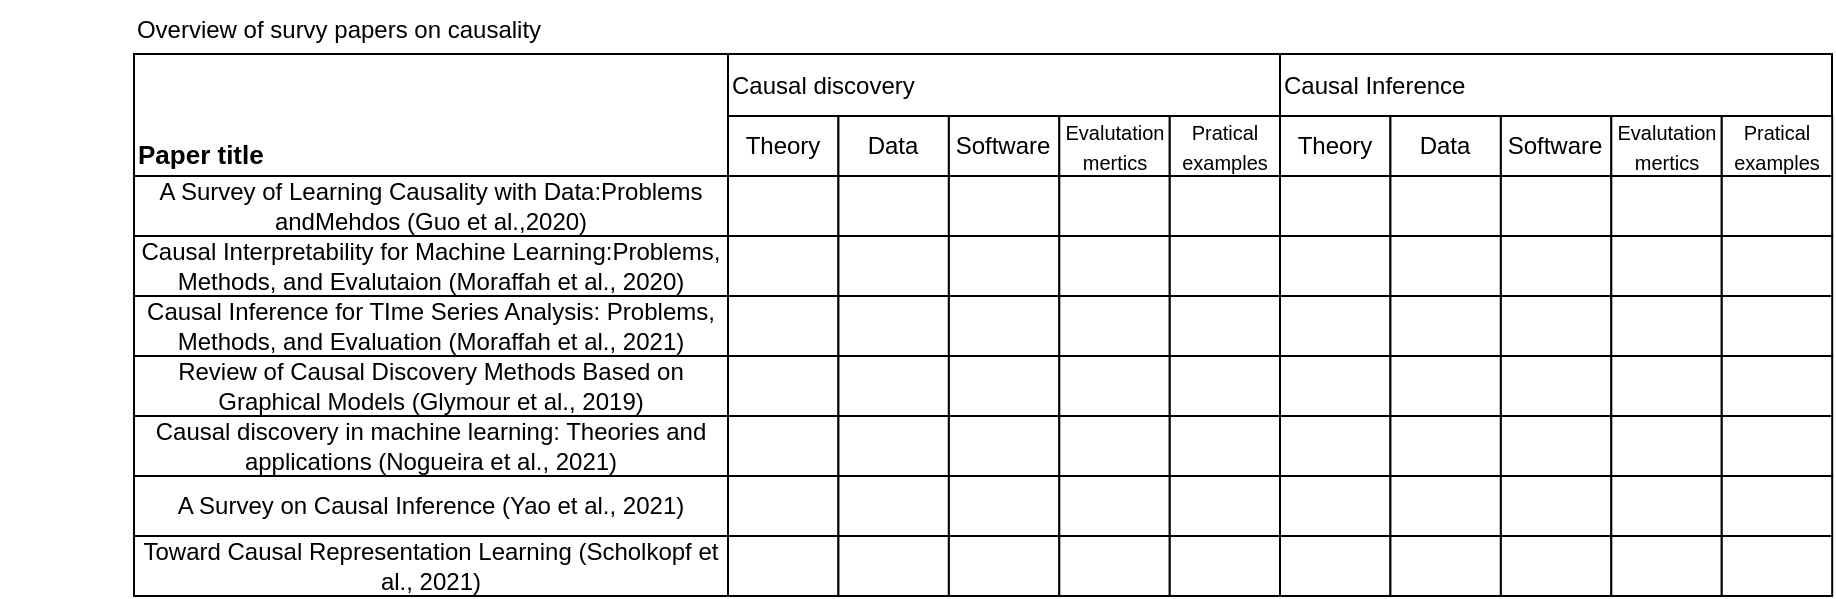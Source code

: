 <mxfile version="22.1.18" type="github">
  <diagram name="第 1 页" id="0yjnDibDTA3Oow093cHx">
    <mxGraphModel dx="1026" dy="1051" grid="0" gridSize="10" guides="1" tooltips="1" connect="1" arrows="1" fold="1" page="0" pageScale="1" pageWidth="1200" pageHeight="1920" math="0" shadow="0">
      <root>
        <mxCell id="0" />
        <mxCell id="1" parent="0" />
        <mxCell id="Acnp41Ya85CCzO2hhUB4-1" value="Overview of survy papers on causality" style="text;html=1;strokeColor=none;fillColor=none;align=center;verticalAlign=middle;whiteSpace=wrap;rounded=0;" vertex="1" parent="1">
          <mxGeometry x="226" y="-144" width="339" height="30" as="geometry" />
        </mxCell>
        <mxCell id="Acnp41Ya85CCzO2hhUB4-2" value="&lt;font style=&quot;font-size: 13px;&quot;&gt;&lt;b&gt;Paper title&lt;/b&gt;&lt;/font&gt;" style="rounded=0;whiteSpace=wrap;html=1;align=left;verticalAlign=bottom;" vertex="1" parent="1">
          <mxGeometry x="293" y="-117" width="297" height="61" as="geometry" />
        </mxCell>
        <mxCell id="Acnp41Ya85CCzO2hhUB4-3" value="" style="rounded=0;whiteSpace=wrap;html=1;" vertex="1" parent="1">
          <mxGeometry x="590" y="-117" width="276" height="60" as="geometry" />
        </mxCell>
        <mxCell id="Acnp41Ya85CCzO2hhUB4-4" value="Causal discovery" style="rounded=0;whiteSpace=wrap;html=1;align=left;" vertex="1" parent="1">
          <mxGeometry x="590" y="-117" width="276" height="31" as="geometry" />
        </mxCell>
        <mxCell id="Acnp41Ya85CCzO2hhUB4-21" value="" style="group" vertex="1" connectable="0" parent="1">
          <mxGeometry x="590" y="-86" width="55.218" height="240" as="geometry" />
        </mxCell>
        <mxCell id="Acnp41Ya85CCzO2hhUB4-6" value="Theory" style="rounded=0;whiteSpace=wrap;html=1;" vertex="1" parent="Acnp41Ya85CCzO2hhUB4-21">
          <mxGeometry width="55.218" height="30" as="geometry" />
        </mxCell>
        <mxCell id="Acnp41Ya85CCzO2hhUB4-8" value="" style="rounded=0;whiteSpace=wrap;html=1;" vertex="1" parent="Acnp41Ya85CCzO2hhUB4-21">
          <mxGeometry y="30" width="55.218" height="30" as="geometry" />
        </mxCell>
        <mxCell id="Acnp41Ya85CCzO2hhUB4-13" value="" style="rounded=0;whiteSpace=wrap;html=1;" vertex="1" parent="Acnp41Ya85CCzO2hhUB4-21">
          <mxGeometry y="60" width="55.218" height="30" as="geometry" />
        </mxCell>
        <mxCell id="Acnp41Ya85CCzO2hhUB4-14" value="" style="rounded=0;whiteSpace=wrap;html=1;" vertex="1" parent="Acnp41Ya85CCzO2hhUB4-21">
          <mxGeometry y="90" width="55.218" height="30" as="geometry" />
        </mxCell>
        <mxCell id="Acnp41Ya85CCzO2hhUB4-17" value="" style="rounded=0;whiteSpace=wrap;html=1;" vertex="1" parent="Acnp41Ya85CCzO2hhUB4-21">
          <mxGeometry y="120" width="55.218" height="30" as="geometry" />
        </mxCell>
        <mxCell id="Acnp41Ya85CCzO2hhUB4-18" value="" style="rounded=0;whiteSpace=wrap;html=1;" vertex="1" parent="Acnp41Ya85CCzO2hhUB4-21">
          <mxGeometry y="150" width="55.218" height="30" as="geometry" />
        </mxCell>
        <mxCell id="Acnp41Ya85CCzO2hhUB4-19" value="" style="rounded=0;whiteSpace=wrap;html=1;" vertex="1" parent="Acnp41Ya85CCzO2hhUB4-21">
          <mxGeometry y="180" width="55.218" height="30" as="geometry" />
        </mxCell>
        <mxCell id="Acnp41Ya85CCzO2hhUB4-20" value="" style="rounded=0;whiteSpace=wrap;html=1;" vertex="1" parent="Acnp41Ya85CCzO2hhUB4-21">
          <mxGeometry y="210" width="55.218" height="30" as="geometry" />
        </mxCell>
        <mxCell id="Acnp41Ya85CCzO2hhUB4-26" value="" style="group" vertex="1" connectable="0" parent="1">
          <mxGeometry x="645.218" y="-86" width="55.218" height="240" as="geometry" />
        </mxCell>
        <mxCell id="Acnp41Ya85CCzO2hhUB4-27" value="Data" style="rounded=0;whiteSpace=wrap;html=1;" vertex="1" parent="Acnp41Ya85CCzO2hhUB4-26">
          <mxGeometry width="55.218" height="30" as="geometry" />
        </mxCell>
        <mxCell id="Acnp41Ya85CCzO2hhUB4-28" value="" style="rounded=0;whiteSpace=wrap;html=1;" vertex="1" parent="Acnp41Ya85CCzO2hhUB4-26">
          <mxGeometry y="30" width="55.218" height="30" as="geometry" />
        </mxCell>
        <mxCell id="Acnp41Ya85CCzO2hhUB4-29" value="" style="rounded=0;whiteSpace=wrap;html=1;" vertex="1" parent="Acnp41Ya85CCzO2hhUB4-26">
          <mxGeometry y="60" width="55.218" height="30" as="geometry" />
        </mxCell>
        <mxCell id="Acnp41Ya85CCzO2hhUB4-30" value="" style="rounded=0;whiteSpace=wrap;html=1;" vertex="1" parent="Acnp41Ya85CCzO2hhUB4-26">
          <mxGeometry y="90" width="55.218" height="30" as="geometry" />
        </mxCell>
        <mxCell id="Acnp41Ya85CCzO2hhUB4-31" value="" style="rounded=0;whiteSpace=wrap;html=1;" vertex="1" parent="Acnp41Ya85CCzO2hhUB4-26">
          <mxGeometry y="120" width="55.218" height="30" as="geometry" />
        </mxCell>
        <mxCell id="Acnp41Ya85CCzO2hhUB4-32" value="" style="rounded=0;whiteSpace=wrap;html=1;" vertex="1" parent="Acnp41Ya85CCzO2hhUB4-26">
          <mxGeometry y="150" width="55.218" height="30" as="geometry" />
        </mxCell>
        <mxCell id="Acnp41Ya85CCzO2hhUB4-33" value="" style="rounded=0;whiteSpace=wrap;html=1;" vertex="1" parent="Acnp41Ya85CCzO2hhUB4-26">
          <mxGeometry y="180" width="55.218" height="30" as="geometry" />
        </mxCell>
        <mxCell id="Acnp41Ya85CCzO2hhUB4-34" value="" style="rounded=0;whiteSpace=wrap;html=1;" vertex="1" parent="Acnp41Ya85CCzO2hhUB4-26">
          <mxGeometry y="210" width="55.218" height="30" as="geometry" />
        </mxCell>
        <mxCell id="Acnp41Ya85CCzO2hhUB4-35" value="" style="group" vertex="1" connectable="0" parent="1">
          <mxGeometry x="700.437" y="-86" width="55.218" height="240" as="geometry" />
        </mxCell>
        <mxCell id="Acnp41Ya85CCzO2hhUB4-36" value="Software" style="rounded=0;whiteSpace=wrap;html=1;" vertex="1" parent="Acnp41Ya85CCzO2hhUB4-35">
          <mxGeometry width="55.218" height="30" as="geometry" />
        </mxCell>
        <mxCell id="Acnp41Ya85CCzO2hhUB4-37" value="" style="rounded=0;whiteSpace=wrap;html=1;" vertex="1" parent="Acnp41Ya85CCzO2hhUB4-35">
          <mxGeometry y="30" width="55.218" height="30" as="geometry" />
        </mxCell>
        <mxCell id="Acnp41Ya85CCzO2hhUB4-38" value="" style="rounded=0;whiteSpace=wrap;html=1;" vertex="1" parent="Acnp41Ya85CCzO2hhUB4-35">
          <mxGeometry y="60" width="55.218" height="30" as="geometry" />
        </mxCell>
        <mxCell id="Acnp41Ya85CCzO2hhUB4-39" value="" style="rounded=0;whiteSpace=wrap;html=1;" vertex="1" parent="Acnp41Ya85CCzO2hhUB4-35">
          <mxGeometry y="90" width="55.218" height="30" as="geometry" />
        </mxCell>
        <mxCell id="Acnp41Ya85CCzO2hhUB4-40" value="" style="rounded=0;whiteSpace=wrap;html=1;" vertex="1" parent="Acnp41Ya85CCzO2hhUB4-35">
          <mxGeometry y="120" width="55.218" height="30" as="geometry" />
        </mxCell>
        <mxCell id="Acnp41Ya85CCzO2hhUB4-41" value="" style="rounded=0;whiteSpace=wrap;html=1;" vertex="1" parent="Acnp41Ya85CCzO2hhUB4-35">
          <mxGeometry y="150" width="55.218" height="30" as="geometry" />
        </mxCell>
        <mxCell id="Acnp41Ya85CCzO2hhUB4-42" value="" style="rounded=0;whiteSpace=wrap;html=1;" vertex="1" parent="Acnp41Ya85CCzO2hhUB4-35">
          <mxGeometry y="180" width="55.218" height="30" as="geometry" />
        </mxCell>
        <mxCell id="Acnp41Ya85CCzO2hhUB4-43" value="" style="rounded=0;whiteSpace=wrap;html=1;" vertex="1" parent="Acnp41Ya85CCzO2hhUB4-35">
          <mxGeometry y="210" width="55.218" height="30" as="geometry" />
        </mxCell>
        <mxCell id="Acnp41Ya85CCzO2hhUB4-53" value="" style="group" vertex="1" connectable="0" parent="1">
          <mxGeometry x="755.655" y="-86" width="55.218" height="240" as="geometry" />
        </mxCell>
        <mxCell id="Acnp41Ya85CCzO2hhUB4-54" value="&lt;font style=&quot;font-size: 10px;&quot;&gt;Evalutation mertics&lt;/font&gt;" style="rounded=0;whiteSpace=wrap;html=1;" vertex="1" parent="Acnp41Ya85CCzO2hhUB4-53">
          <mxGeometry width="55.218" height="30" as="geometry" />
        </mxCell>
        <mxCell id="Acnp41Ya85CCzO2hhUB4-55" value="" style="rounded=0;whiteSpace=wrap;html=1;" vertex="1" parent="Acnp41Ya85CCzO2hhUB4-53">
          <mxGeometry y="30" width="55.218" height="30" as="geometry" />
        </mxCell>
        <mxCell id="Acnp41Ya85CCzO2hhUB4-56" value="" style="rounded=0;whiteSpace=wrap;html=1;" vertex="1" parent="Acnp41Ya85CCzO2hhUB4-53">
          <mxGeometry y="60" width="55.218" height="30" as="geometry" />
        </mxCell>
        <mxCell id="Acnp41Ya85CCzO2hhUB4-57" value="" style="rounded=0;whiteSpace=wrap;html=1;" vertex="1" parent="Acnp41Ya85CCzO2hhUB4-53">
          <mxGeometry y="90" width="55.218" height="30" as="geometry" />
        </mxCell>
        <mxCell id="Acnp41Ya85CCzO2hhUB4-58" value="" style="rounded=0;whiteSpace=wrap;html=1;" vertex="1" parent="Acnp41Ya85CCzO2hhUB4-53">
          <mxGeometry y="120" width="55.218" height="30" as="geometry" />
        </mxCell>
        <mxCell id="Acnp41Ya85CCzO2hhUB4-59" value="" style="rounded=0;whiteSpace=wrap;html=1;" vertex="1" parent="Acnp41Ya85CCzO2hhUB4-53">
          <mxGeometry y="150" width="55.218" height="30" as="geometry" />
        </mxCell>
        <mxCell id="Acnp41Ya85CCzO2hhUB4-60" value="" style="rounded=0;whiteSpace=wrap;html=1;" vertex="1" parent="Acnp41Ya85CCzO2hhUB4-53">
          <mxGeometry y="180" width="55.218" height="30" as="geometry" />
        </mxCell>
        <mxCell id="Acnp41Ya85CCzO2hhUB4-61" value="" style="rounded=0;whiteSpace=wrap;html=1;" vertex="1" parent="Acnp41Ya85CCzO2hhUB4-53">
          <mxGeometry y="210" width="55.218" height="30" as="geometry" />
        </mxCell>
        <mxCell id="Acnp41Ya85CCzO2hhUB4-44" value="" style="group" vertex="1" connectable="0" parent="1">
          <mxGeometry x="810.873" y="-86" width="55.218" height="240" as="geometry" />
        </mxCell>
        <mxCell id="Acnp41Ya85CCzO2hhUB4-45" value="&lt;font style=&quot;font-size: 10px;&quot;&gt;Pratical examples&lt;/font&gt;" style="rounded=0;whiteSpace=wrap;html=1;" vertex="1" parent="Acnp41Ya85CCzO2hhUB4-44">
          <mxGeometry width="55.218" height="30" as="geometry" />
        </mxCell>
        <mxCell id="Acnp41Ya85CCzO2hhUB4-46" value="" style="rounded=0;whiteSpace=wrap;html=1;" vertex="1" parent="Acnp41Ya85CCzO2hhUB4-44">
          <mxGeometry y="30" width="55.218" height="30" as="geometry" />
        </mxCell>
        <mxCell id="Acnp41Ya85CCzO2hhUB4-47" value="" style="rounded=0;whiteSpace=wrap;html=1;" vertex="1" parent="Acnp41Ya85CCzO2hhUB4-44">
          <mxGeometry y="60" width="55.218" height="30" as="geometry" />
        </mxCell>
        <mxCell id="Acnp41Ya85CCzO2hhUB4-48" value="" style="rounded=0;whiteSpace=wrap;html=1;" vertex="1" parent="Acnp41Ya85CCzO2hhUB4-44">
          <mxGeometry y="90" width="55.218" height="30" as="geometry" />
        </mxCell>
        <mxCell id="Acnp41Ya85CCzO2hhUB4-49" value="" style="rounded=0;whiteSpace=wrap;html=1;" vertex="1" parent="Acnp41Ya85CCzO2hhUB4-44">
          <mxGeometry y="120" width="55.218" height="30" as="geometry" />
        </mxCell>
        <mxCell id="Acnp41Ya85CCzO2hhUB4-50" value="" style="rounded=0;whiteSpace=wrap;html=1;" vertex="1" parent="Acnp41Ya85CCzO2hhUB4-44">
          <mxGeometry y="150" width="55.218" height="30" as="geometry" />
        </mxCell>
        <mxCell id="Acnp41Ya85CCzO2hhUB4-51" value="" style="rounded=0;whiteSpace=wrap;html=1;" vertex="1" parent="Acnp41Ya85CCzO2hhUB4-44">
          <mxGeometry y="180" width="55.218" height="30" as="geometry" />
        </mxCell>
        <mxCell id="Acnp41Ya85CCzO2hhUB4-52" value="" style="rounded=0;whiteSpace=wrap;html=1;" vertex="1" parent="Acnp41Ya85CCzO2hhUB4-44">
          <mxGeometry y="210" width="55.218" height="30" as="geometry" />
        </mxCell>
        <mxCell id="Acnp41Ya85CCzO2hhUB4-110" value="" style="rounded=0;whiteSpace=wrap;html=1;" vertex="1" parent="1">
          <mxGeometry x="866" y="-117" width="276" height="60" as="geometry" />
        </mxCell>
        <mxCell id="Acnp41Ya85CCzO2hhUB4-111" value="Causal Inference" style="rounded=0;whiteSpace=wrap;html=1;align=left;" vertex="1" parent="1">
          <mxGeometry x="866" y="-117" width="276" height="31" as="geometry" />
        </mxCell>
        <mxCell id="Acnp41Ya85CCzO2hhUB4-112" value="" style="group" vertex="1" connectable="0" parent="1">
          <mxGeometry x="866" y="-86" width="55.218" height="240" as="geometry" />
        </mxCell>
        <mxCell id="Acnp41Ya85CCzO2hhUB4-113" value="Theory" style="rounded=0;whiteSpace=wrap;html=1;" vertex="1" parent="Acnp41Ya85CCzO2hhUB4-112">
          <mxGeometry width="55.218" height="30" as="geometry" />
        </mxCell>
        <mxCell id="Acnp41Ya85CCzO2hhUB4-114" value="" style="rounded=0;whiteSpace=wrap;html=1;" vertex="1" parent="Acnp41Ya85CCzO2hhUB4-112">
          <mxGeometry y="30" width="55.218" height="30" as="geometry" />
        </mxCell>
        <mxCell id="Acnp41Ya85CCzO2hhUB4-115" value="" style="rounded=0;whiteSpace=wrap;html=1;" vertex="1" parent="Acnp41Ya85CCzO2hhUB4-112">
          <mxGeometry y="60" width="55.218" height="30" as="geometry" />
        </mxCell>
        <mxCell id="Acnp41Ya85CCzO2hhUB4-116" value="" style="rounded=0;whiteSpace=wrap;html=1;" vertex="1" parent="Acnp41Ya85CCzO2hhUB4-112">
          <mxGeometry y="90" width="55.218" height="30" as="geometry" />
        </mxCell>
        <mxCell id="Acnp41Ya85CCzO2hhUB4-117" value="" style="rounded=0;whiteSpace=wrap;html=1;" vertex="1" parent="Acnp41Ya85CCzO2hhUB4-112">
          <mxGeometry y="120" width="55.218" height="30" as="geometry" />
        </mxCell>
        <mxCell id="Acnp41Ya85CCzO2hhUB4-118" value="" style="rounded=0;whiteSpace=wrap;html=1;" vertex="1" parent="Acnp41Ya85CCzO2hhUB4-112">
          <mxGeometry y="150" width="55.218" height="30" as="geometry" />
        </mxCell>
        <mxCell id="Acnp41Ya85CCzO2hhUB4-119" value="" style="rounded=0;whiteSpace=wrap;html=1;" vertex="1" parent="Acnp41Ya85CCzO2hhUB4-112">
          <mxGeometry y="180" width="55.218" height="30" as="geometry" />
        </mxCell>
        <mxCell id="Acnp41Ya85CCzO2hhUB4-120" value="" style="rounded=0;whiteSpace=wrap;html=1;" vertex="1" parent="Acnp41Ya85CCzO2hhUB4-112">
          <mxGeometry y="210" width="55.218" height="30" as="geometry" />
        </mxCell>
        <mxCell id="Acnp41Ya85CCzO2hhUB4-121" value="" style="group" vertex="1" connectable="0" parent="1">
          <mxGeometry x="921.218" y="-86" width="55.218" height="240" as="geometry" />
        </mxCell>
        <mxCell id="Acnp41Ya85CCzO2hhUB4-122" value="Data" style="rounded=0;whiteSpace=wrap;html=1;" vertex="1" parent="Acnp41Ya85CCzO2hhUB4-121">
          <mxGeometry width="55.218" height="30" as="geometry" />
        </mxCell>
        <mxCell id="Acnp41Ya85CCzO2hhUB4-123" value="" style="rounded=0;whiteSpace=wrap;html=1;" vertex="1" parent="Acnp41Ya85CCzO2hhUB4-121">
          <mxGeometry y="30" width="55.218" height="30" as="geometry" />
        </mxCell>
        <mxCell id="Acnp41Ya85CCzO2hhUB4-124" value="" style="rounded=0;whiteSpace=wrap;html=1;" vertex="1" parent="Acnp41Ya85CCzO2hhUB4-121">
          <mxGeometry y="60" width="55.218" height="30" as="geometry" />
        </mxCell>
        <mxCell id="Acnp41Ya85CCzO2hhUB4-125" value="" style="rounded=0;whiteSpace=wrap;html=1;" vertex="1" parent="Acnp41Ya85CCzO2hhUB4-121">
          <mxGeometry y="90" width="55.218" height="30" as="geometry" />
        </mxCell>
        <mxCell id="Acnp41Ya85CCzO2hhUB4-126" value="" style="rounded=0;whiteSpace=wrap;html=1;" vertex="1" parent="Acnp41Ya85CCzO2hhUB4-121">
          <mxGeometry y="120" width="55.218" height="30" as="geometry" />
        </mxCell>
        <mxCell id="Acnp41Ya85CCzO2hhUB4-127" value="" style="rounded=0;whiteSpace=wrap;html=1;" vertex="1" parent="Acnp41Ya85CCzO2hhUB4-121">
          <mxGeometry y="150" width="55.218" height="30" as="geometry" />
        </mxCell>
        <mxCell id="Acnp41Ya85CCzO2hhUB4-128" value="" style="rounded=0;whiteSpace=wrap;html=1;" vertex="1" parent="Acnp41Ya85CCzO2hhUB4-121">
          <mxGeometry y="180" width="55.218" height="30" as="geometry" />
        </mxCell>
        <mxCell id="Acnp41Ya85CCzO2hhUB4-129" value="" style="rounded=0;whiteSpace=wrap;html=1;" vertex="1" parent="Acnp41Ya85CCzO2hhUB4-121">
          <mxGeometry y="210" width="55.218" height="30" as="geometry" />
        </mxCell>
        <mxCell id="Acnp41Ya85CCzO2hhUB4-130" value="" style="group" vertex="1" connectable="0" parent="1">
          <mxGeometry x="976.437" y="-86" width="55.218" height="240" as="geometry" />
        </mxCell>
        <mxCell id="Acnp41Ya85CCzO2hhUB4-131" value="Software" style="rounded=0;whiteSpace=wrap;html=1;" vertex="1" parent="Acnp41Ya85CCzO2hhUB4-130">
          <mxGeometry width="55.218" height="30" as="geometry" />
        </mxCell>
        <mxCell id="Acnp41Ya85CCzO2hhUB4-132" value="" style="rounded=0;whiteSpace=wrap;html=1;" vertex="1" parent="Acnp41Ya85CCzO2hhUB4-130">
          <mxGeometry y="30" width="55.218" height="30" as="geometry" />
        </mxCell>
        <mxCell id="Acnp41Ya85CCzO2hhUB4-133" value="" style="rounded=0;whiteSpace=wrap;html=1;" vertex="1" parent="Acnp41Ya85CCzO2hhUB4-130">
          <mxGeometry y="60" width="55.218" height="30" as="geometry" />
        </mxCell>
        <mxCell id="Acnp41Ya85CCzO2hhUB4-134" value="" style="rounded=0;whiteSpace=wrap;html=1;" vertex="1" parent="Acnp41Ya85CCzO2hhUB4-130">
          <mxGeometry y="90" width="55.218" height="30" as="geometry" />
        </mxCell>
        <mxCell id="Acnp41Ya85CCzO2hhUB4-135" value="" style="rounded=0;whiteSpace=wrap;html=1;" vertex="1" parent="Acnp41Ya85CCzO2hhUB4-130">
          <mxGeometry y="120" width="55.218" height="30" as="geometry" />
        </mxCell>
        <mxCell id="Acnp41Ya85CCzO2hhUB4-136" value="" style="rounded=0;whiteSpace=wrap;html=1;" vertex="1" parent="Acnp41Ya85CCzO2hhUB4-130">
          <mxGeometry y="150" width="55.218" height="30" as="geometry" />
        </mxCell>
        <mxCell id="Acnp41Ya85CCzO2hhUB4-137" value="" style="rounded=0;whiteSpace=wrap;html=1;" vertex="1" parent="Acnp41Ya85CCzO2hhUB4-130">
          <mxGeometry y="180" width="55.218" height="30" as="geometry" />
        </mxCell>
        <mxCell id="Acnp41Ya85CCzO2hhUB4-138" value="" style="rounded=0;whiteSpace=wrap;html=1;" vertex="1" parent="Acnp41Ya85CCzO2hhUB4-130">
          <mxGeometry y="210" width="55.218" height="30" as="geometry" />
        </mxCell>
        <mxCell id="Acnp41Ya85CCzO2hhUB4-139" value="" style="group" vertex="1" connectable="0" parent="1">
          <mxGeometry x="1031.655" y="-86" width="55.218" height="240" as="geometry" />
        </mxCell>
        <mxCell id="Acnp41Ya85CCzO2hhUB4-140" value="&lt;font style=&quot;font-size: 10px;&quot;&gt;Evalutation mertics&lt;/font&gt;" style="rounded=0;whiteSpace=wrap;html=1;" vertex="1" parent="Acnp41Ya85CCzO2hhUB4-139">
          <mxGeometry width="55.218" height="30" as="geometry" />
        </mxCell>
        <mxCell id="Acnp41Ya85CCzO2hhUB4-141" value="" style="rounded=0;whiteSpace=wrap;html=1;" vertex="1" parent="Acnp41Ya85CCzO2hhUB4-139">
          <mxGeometry y="30" width="55.218" height="30" as="geometry" />
        </mxCell>
        <mxCell id="Acnp41Ya85CCzO2hhUB4-142" value="" style="rounded=0;whiteSpace=wrap;html=1;" vertex="1" parent="Acnp41Ya85CCzO2hhUB4-139">
          <mxGeometry y="60" width="55.218" height="30" as="geometry" />
        </mxCell>
        <mxCell id="Acnp41Ya85CCzO2hhUB4-143" value="" style="rounded=0;whiteSpace=wrap;html=1;" vertex="1" parent="Acnp41Ya85CCzO2hhUB4-139">
          <mxGeometry y="90" width="55.218" height="30" as="geometry" />
        </mxCell>
        <mxCell id="Acnp41Ya85CCzO2hhUB4-144" value="" style="rounded=0;whiteSpace=wrap;html=1;" vertex="1" parent="Acnp41Ya85CCzO2hhUB4-139">
          <mxGeometry y="120" width="55.218" height="30" as="geometry" />
        </mxCell>
        <mxCell id="Acnp41Ya85CCzO2hhUB4-145" value="" style="rounded=0;whiteSpace=wrap;html=1;" vertex="1" parent="Acnp41Ya85CCzO2hhUB4-139">
          <mxGeometry y="150" width="55.218" height="30" as="geometry" />
        </mxCell>
        <mxCell id="Acnp41Ya85CCzO2hhUB4-146" value="" style="rounded=0;whiteSpace=wrap;html=1;" vertex="1" parent="Acnp41Ya85CCzO2hhUB4-139">
          <mxGeometry y="180" width="55.218" height="30" as="geometry" />
        </mxCell>
        <mxCell id="Acnp41Ya85CCzO2hhUB4-147" value="" style="rounded=0;whiteSpace=wrap;html=1;" vertex="1" parent="Acnp41Ya85CCzO2hhUB4-139">
          <mxGeometry y="210" width="55.218" height="30" as="geometry" />
        </mxCell>
        <mxCell id="Acnp41Ya85CCzO2hhUB4-148" value="" style="group" vertex="1" connectable="0" parent="1">
          <mxGeometry x="1086.873" y="-86" width="55.218" height="240" as="geometry" />
        </mxCell>
        <mxCell id="Acnp41Ya85CCzO2hhUB4-149" value="&lt;font style=&quot;font-size: 10px;&quot;&gt;Pratical examples&lt;/font&gt;" style="rounded=0;whiteSpace=wrap;html=1;" vertex="1" parent="Acnp41Ya85CCzO2hhUB4-148">
          <mxGeometry width="55.218" height="30" as="geometry" />
        </mxCell>
        <mxCell id="Acnp41Ya85CCzO2hhUB4-150" value="" style="rounded=0;whiteSpace=wrap;html=1;" vertex="1" parent="Acnp41Ya85CCzO2hhUB4-148">
          <mxGeometry y="30" width="55.218" height="30" as="geometry" />
        </mxCell>
        <mxCell id="Acnp41Ya85CCzO2hhUB4-151" value="" style="rounded=0;whiteSpace=wrap;html=1;" vertex="1" parent="Acnp41Ya85CCzO2hhUB4-148">
          <mxGeometry y="60" width="55.218" height="30" as="geometry" />
        </mxCell>
        <mxCell id="Acnp41Ya85CCzO2hhUB4-152" value="" style="rounded=0;whiteSpace=wrap;html=1;" vertex="1" parent="Acnp41Ya85CCzO2hhUB4-148">
          <mxGeometry y="90" width="55.218" height="30" as="geometry" />
        </mxCell>
        <mxCell id="Acnp41Ya85CCzO2hhUB4-153" value="" style="rounded=0;whiteSpace=wrap;html=1;" vertex="1" parent="Acnp41Ya85CCzO2hhUB4-148">
          <mxGeometry y="120" width="55.218" height="30" as="geometry" />
        </mxCell>
        <mxCell id="Acnp41Ya85CCzO2hhUB4-154" value="" style="rounded=0;whiteSpace=wrap;html=1;" vertex="1" parent="Acnp41Ya85CCzO2hhUB4-148">
          <mxGeometry y="150" width="55.218" height="30" as="geometry" />
        </mxCell>
        <mxCell id="Acnp41Ya85CCzO2hhUB4-155" value="" style="rounded=0;whiteSpace=wrap;html=1;" vertex="1" parent="Acnp41Ya85CCzO2hhUB4-148">
          <mxGeometry y="180" width="55.218" height="30" as="geometry" />
        </mxCell>
        <mxCell id="Acnp41Ya85CCzO2hhUB4-156" value="" style="rounded=0;whiteSpace=wrap;html=1;" vertex="1" parent="Acnp41Ya85CCzO2hhUB4-148">
          <mxGeometry y="210" width="55.218" height="30" as="geometry" />
        </mxCell>
        <mxCell id="Acnp41Ya85CCzO2hhUB4-157" value="A Survey of Learning Causality with Data:Problems andMehdos (Guo et al.,2020)" style="rounded=0;whiteSpace=wrap;html=1;" vertex="1" parent="1">
          <mxGeometry x="293" y="-56" width="297" height="30" as="geometry" />
        </mxCell>
        <mxCell id="Acnp41Ya85CCzO2hhUB4-158" style="edgeStyle=orthogonalEdgeStyle;rounded=0;orthogonalLoop=1;jettySize=auto;html=1;exitX=0.5;exitY=1;exitDx=0;exitDy=0;" edge="1" parent="1" source="Acnp41Ya85CCzO2hhUB4-157" target="Acnp41Ya85CCzO2hhUB4-157">
          <mxGeometry relative="1" as="geometry" />
        </mxCell>
        <mxCell id="Acnp41Ya85CCzO2hhUB4-159" value="Causal Interpretability for Machine Learning:Problems, Methods, and Evalutaion (Moraffah et al., 2020)" style="rounded=0;whiteSpace=wrap;html=1;" vertex="1" parent="1">
          <mxGeometry x="293" y="-26" width="297" height="30" as="geometry" />
        </mxCell>
        <mxCell id="Acnp41Ya85CCzO2hhUB4-160" value="Causal Inference for TIme Series Analysis: Problems, Methods, and Evaluation (Moraffah et al., 2021)" style="rounded=0;whiteSpace=wrap;html=1;" vertex="1" parent="1">
          <mxGeometry x="293" y="4" width="297" height="30" as="geometry" />
        </mxCell>
        <mxCell id="Acnp41Ya85CCzO2hhUB4-161" value="Review of Causal Discovery Methods Based on Graphical Models (Glymour et al., 2019)" style="rounded=0;whiteSpace=wrap;html=1;" vertex="1" parent="1">
          <mxGeometry x="293" y="34" width="297" height="30" as="geometry" />
        </mxCell>
        <mxCell id="Acnp41Ya85CCzO2hhUB4-162" value="Causal discovery in machine learning: Theories and applications (Nogueira et al., 2021)" style="rounded=0;whiteSpace=wrap;html=1;" vertex="1" parent="1">
          <mxGeometry x="293" y="64" width="297" height="30" as="geometry" />
        </mxCell>
        <mxCell id="Acnp41Ya85CCzO2hhUB4-163" value="A Survey on Causal Inference (Yao et al., 2021)" style="rounded=0;whiteSpace=wrap;html=1;" vertex="1" parent="1">
          <mxGeometry x="293" y="94" width="297" height="30" as="geometry" />
        </mxCell>
        <mxCell id="Acnp41Ya85CCzO2hhUB4-164" value="Toward Causal Representation Learning (Scholkopf et al., 2021)" style="rounded=0;whiteSpace=wrap;html=1;" vertex="1" parent="1">
          <mxGeometry x="293" y="124" width="297" height="30" as="geometry" />
        </mxCell>
      </root>
    </mxGraphModel>
  </diagram>
</mxfile>
